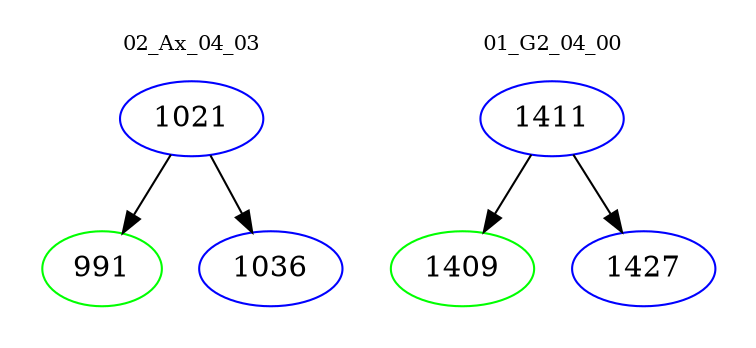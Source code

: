 digraph{
subgraph cluster_0 {
color = white
label = "02_Ax_04_03";
fontsize=10;
T0_1021 [label="1021", color="blue"]
T0_1021 -> T0_991 [color="black"]
T0_991 [label="991", color="green"]
T0_1021 -> T0_1036 [color="black"]
T0_1036 [label="1036", color="blue"]
}
subgraph cluster_1 {
color = white
label = "01_G2_04_00";
fontsize=10;
T1_1411 [label="1411", color="blue"]
T1_1411 -> T1_1409 [color="black"]
T1_1409 [label="1409", color="green"]
T1_1411 -> T1_1427 [color="black"]
T1_1427 [label="1427", color="blue"]
}
}
